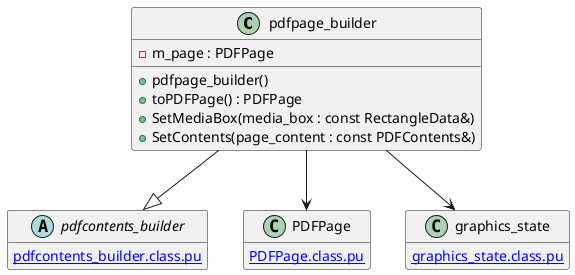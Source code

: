 @startuml pdfpage_builder
hide empty members
class pdfpage_builder {
	+pdfpage_builder()
	+toPDFPage() : PDFPage
	+SetMediaBox(media_box : const RectangleData&)
	+SetContents(page_content : const PDFContents&)
	-m_page : PDFPage
}
pdfpage_builder --|> pdfcontents_builder
pdfpage_builder --> PDFPage
pdfpage_builder --> graphics_state

abstract pdfcontents_builder {
	[[pdfcontents_builder.class.pu]]
}
class PDFPage {
	[[PDFPage.class.pu]]
}
class graphics_state {
	[[graphics_state.class.pu]]
}
@enduml
